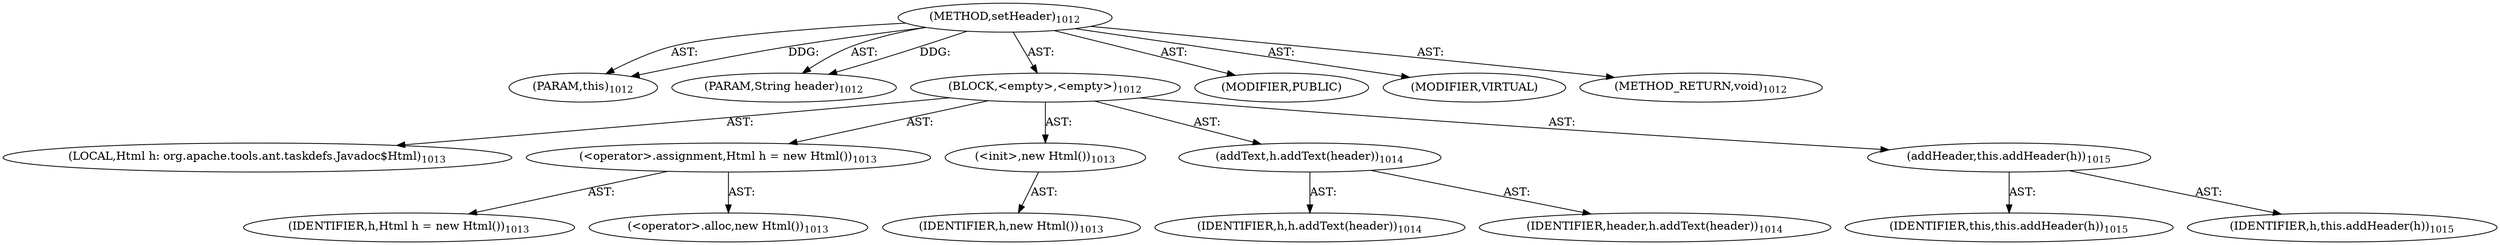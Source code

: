 digraph "setHeader" {  
"111669149772" [label = <(METHOD,setHeader)<SUB>1012</SUB>> ]
"115964117031" [label = <(PARAM,this)<SUB>1012</SUB>> ]
"115964117165" [label = <(PARAM,String header)<SUB>1012</SUB>> ]
"25769803888" [label = <(BLOCK,&lt;empty&gt;,&lt;empty&gt;)<SUB>1012</SUB>> ]
"94489280523" [label = <(LOCAL,Html h: org.apache.tools.ant.taskdefs.Javadoc$Html)<SUB>1013</SUB>> ]
"30064771406" [label = <(&lt;operator&gt;.assignment,Html h = new Html())<SUB>1013</SUB>> ]
"68719477051" [label = <(IDENTIFIER,h,Html h = new Html())<SUB>1013</SUB>> ]
"30064771407" [label = <(&lt;operator&gt;.alloc,new Html())<SUB>1013</SUB>> ]
"30064771408" [label = <(&lt;init&gt;,new Html())<SUB>1013</SUB>> ]
"68719477052" [label = <(IDENTIFIER,h,new Html())<SUB>1013</SUB>> ]
"30064771409" [label = <(addText,h.addText(header))<SUB>1014</SUB>> ]
"68719477053" [label = <(IDENTIFIER,h,h.addText(header))<SUB>1014</SUB>> ]
"68719477054" [label = <(IDENTIFIER,header,h.addText(header))<SUB>1014</SUB>> ]
"30064771410" [label = <(addHeader,this.addHeader(h))<SUB>1015</SUB>> ]
"68719476779" [label = <(IDENTIFIER,this,this.addHeader(h))<SUB>1015</SUB>> ]
"68719477055" [label = <(IDENTIFIER,h,this.addHeader(h))<SUB>1015</SUB>> ]
"133143986377" [label = <(MODIFIER,PUBLIC)> ]
"133143986378" [label = <(MODIFIER,VIRTUAL)> ]
"128849018956" [label = <(METHOD_RETURN,void)<SUB>1012</SUB>> ]
  "111669149772" -> "115964117031"  [ label = "AST: "] 
  "111669149772" -> "115964117165"  [ label = "AST: "] 
  "111669149772" -> "25769803888"  [ label = "AST: "] 
  "111669149772" -> "133143986377"  [ label = "AST: "] 
  "111669149772" -> "133143986378"  [ label = "AST: "] 
  "111669149772" -> "128849018956"  [ label = "AST: "] 
  "25769803888" -> "94489280523"  [ label = "AST: "] 
  "25769803888" -> "30064771406"  [ label = "AST: "] 
  "25769803888" -> "30064771408"  [ label = "AST: "] 
  "25769803888" -> "30064771409"  [ label = "AST: "] 
  "25769803888" -> "30064771410"  [ label = "AST: "] 
  "30064771406" -> "68719477051"  [ label = "AST: "] 
  "30064771406" -> "30064771407"  [ label = "AST: "] 
  "30064771408" -> "68719477052"  [ label = "AST: "] 
  "30064771409" -> "68719477053"  [ label = "AST: "] 
  "30064771409" -> "68719477054"  [ label = "AST: "] 
  "30064771410" -> "68719476779"  [ label = "AST: "] 
  "30064771410" -> "68719477055"  [ label = "AST: "] 
  "111669149772" -> "115964117031"  [ label = "DDG: "] 
  "111669149772" -> "115964117165"  [ label = "DDG: "] 
}
